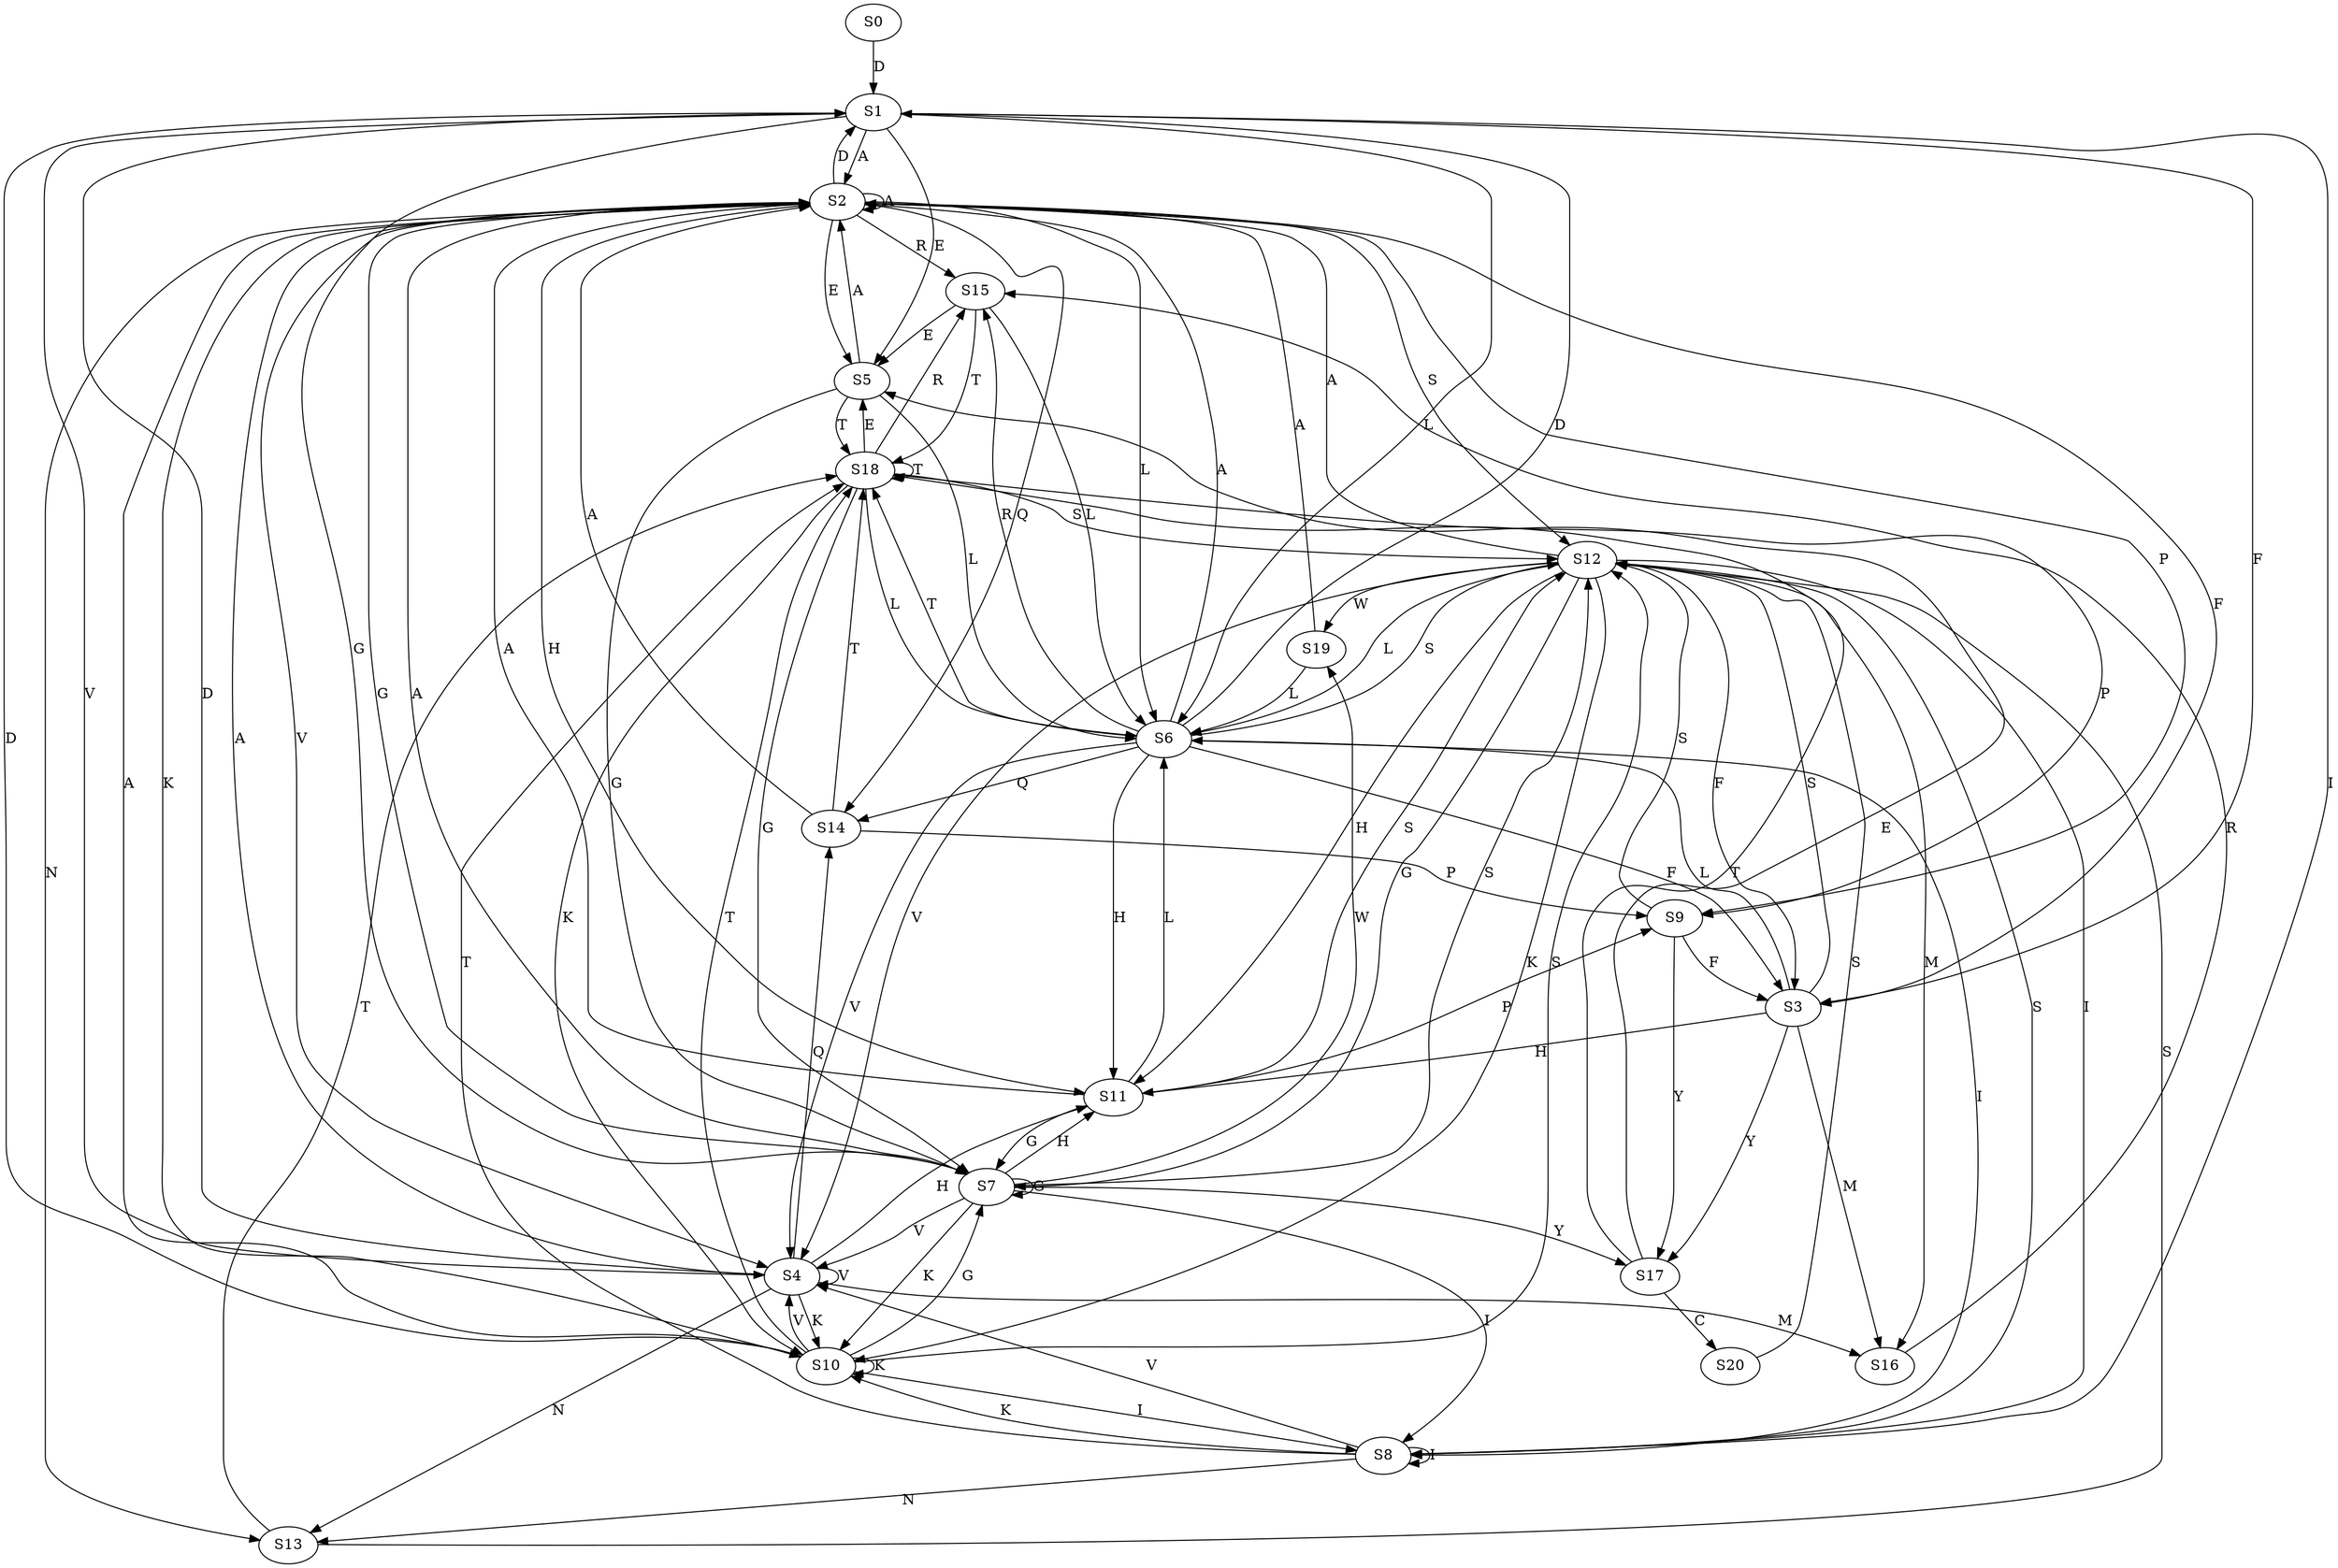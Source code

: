 strict digraph  {
	S0 -> S1 [ label = D ];
	S1 -> S2 [ label = A ];
	S1 -> S3 [ label = F ];
	S1 -> S4 [ label = V ];
	S1 -> S5 [ label = E ];
	S1 -> S6 [ label = L ];
	S1 -> S7 [ label = G ];
	S1 -> S8 [ label = I ];
	S2 -> S9 [ label = P ];
	S2 -> S10 [ label = K ];
	S2 -> S2 [ label = A ];
	S2 -> S7 [ label = G ];
	S2 -> S11 [ label = H ];
	S2 -> S5 [ label = E ];
	S2 -> S12 [ label = S ];
	S2 -> S4 [ label = V ];
	S2 -> S1 [ label = D ];
	S2 -> S13 [ label = N ];
	S2 -> S3 [ label = F ];
	S2 -> S6 [ label = L ];
	S2 -> S14 [ label = Q ];
	S2 -> S15 [ label = R ];
	S3 -> S16 [ label = M ];
	S3 -> S12 [ label = S ];
	S3 -> S17 [ label = Y ];
	S3 -> S11 [ label = H ];
	S3 -> S6 [ label = L ];
	S4 -> S16 [ label = M ];
	S4 -> S13 [ label = N ];
	S4 -> S10 [ label = K ];
	S4 -> S14 [ label = Q ];
	S4 -> S2 [ label = A ];
	S4 -> S11 [ label = H ];
	S4 -> S1 [ label = D ];
	S4 -> S4 [ label = V ];
	S5 -> S7 [ label = G ];
	S5 -> S2 [ label = A ];
	S5 -> S6 [ label = L ];
	S5 -> S18 [ label = T ];
	S6 -> S4 [ label = V ];
	S6 -> S2 [ label = A ];
	S6 -> S3 [ label = F ];
	S6 -> S1 [ label = D ];
	S6 -> S11 [ label = H ];
	S6 -> S12 [ label = S ];
	S6 -> S8 [ label = I ];
	S6 -> S18 [ label = T ];
	S6 -> S15 [ label = R ];
	S6 -> S14 [ label = Q ];
	S7 -> S19 [ label = W ];
	S7 -> S4 [ label = V ];
	S7 -> S2 [ label = A ];
	S7 -> S17 [ label = Y ];
	S7 -> S11 [ label = H ];
	S7 -> S10 [ label = K ];
	S7 -> S12 [ label = S ];
	S7 -> S8 [ label = I ];
	S7 -> S7 [ label = G ];
	S8 -> S13 [ label = N ];
	S8 -> S10 [ label = K ];
	S8 -> S18 [ label = T ];
	S8 -> S8 [ label = I ];
	S8 -> S4 [ label = V ];
	S8 -> S12 [ label = S ];
	S9 -> S12 [ label = S ];
	S9 -> S3 [ label = F ];
	S9 -> S17 [ label = Y ];
	S10 -> S1 [ label = D ];
	S10 -> S4 [ label = V ];
	S10 -> S7 [ label = G ];
	S10 -> S18 [ label = T ];
	S10 -> S10 [ label = K ];
	S10 -> S8 [ label = I ];
	S10 -> S12 [ label = S ];
	S10 -> S2 [ label = A ];
	S11 -> S2 [ label = A ];
	S11 -> S9 [ label = P ];
	S11 -> S12 [ label = S ];
	S11 -> S7 [ label = G ];
	S11 -> S6 [ label = L ];
	S12 -> S6 [ label = L ];
	S12 -> S7 [ label = G ];
	S12 -> S10 [ label = K ];
	S12 -> S2 [ label = A ];
	S12 -> S4 [ label = V ];
	S12 -> S16 [ label = M ];
	S12 -> S19 [ label = W ];
	S12 -> S8 [ label = I ];
	S12 -> S3 [ label = F ];
	S12 -> S11 [ label = H ];
	S13 -> S18 [ label = T ];
	S13 -> S12 [ label = S ];
	S14 -> S2 [ label = A ];
	S14 -> S18 [ label = T ];
	S14 -> S9 [ label = P ];
	S15 -> S5 [ label = E ];
	S15 -> S18 [ label = T ];
	S15 -> S6 [ label = L ];
	S16 -> S15 [ label = R ];
	S17 -> S5 [ label = E ];
	S17 -> S18 [ label = T ];
	S17 -> S20 [ label = C ];
	S18 -> S10 [ label = K ];
	S18 -> S9 [ label = P ];
	S18 -> S18 [ label = T ];
	S18 -> S6 [ label = L ];
	S18 -> S15 [ label = R ];
	S18 -> S12 [ label = S ];
	S18 -> S7 [ label = G ];
	S18 -> S5 [ label = E ];
	S19 -> S2 [ label = A ];
	S19 -> S6 [ label = L ];
	S20 -> S12 [ label = S ];
}
